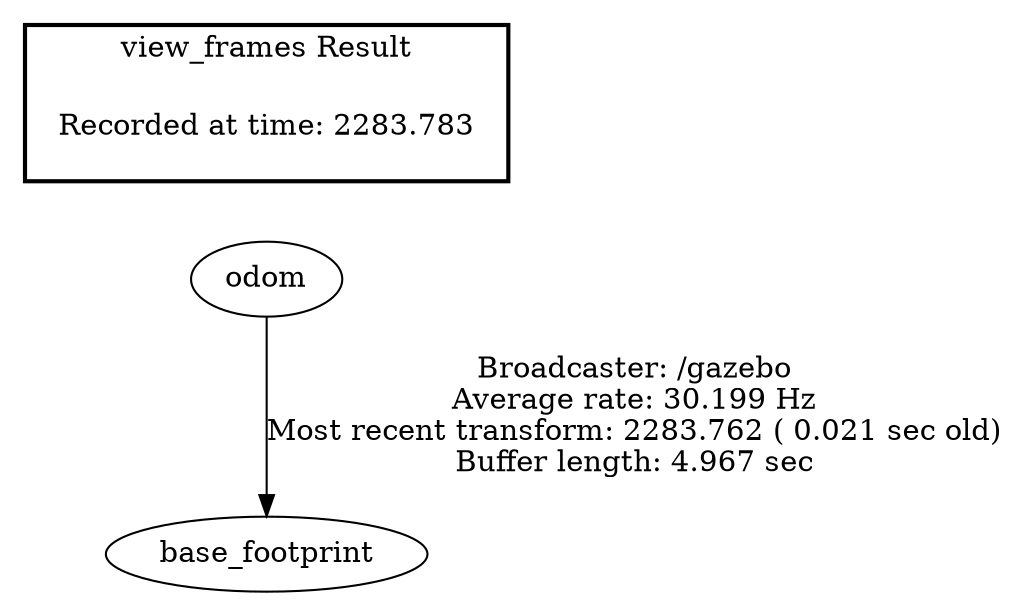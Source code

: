 digraph G {
"odom" -> "base_footprint"[label="Broadcaster: /gazebo\nAverage rate: 30.199 Hz\nMost recent transform: 2283.762 ( 0.021 sec old)\nBuffer length: 4.967 sec\n"];
edge [style=invis];
 subgraph cluster_legend { style=bold; color=black; label ="view_frames Result";
"Recorded at time: 2283.783"[ shape=plaintext ] ;
 }->"odom";
}